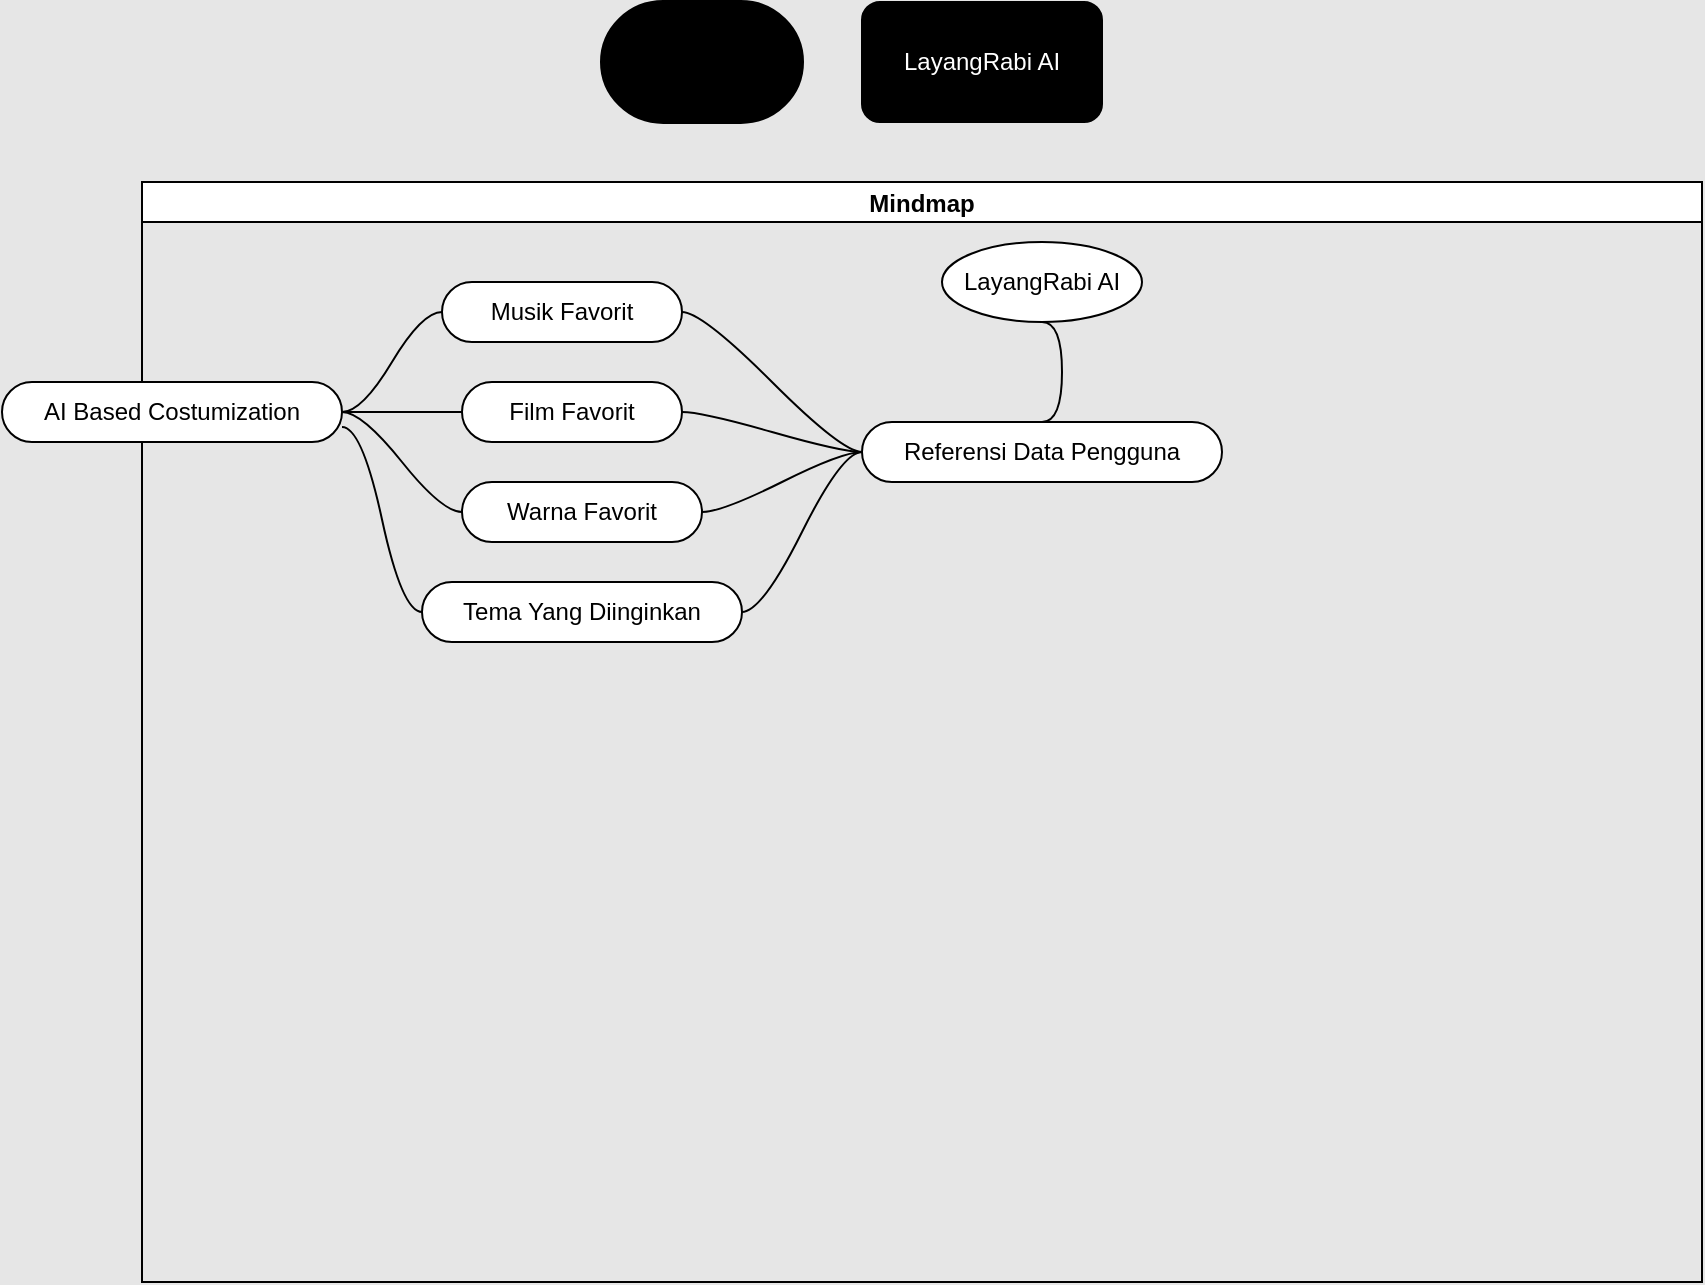 <mxfile version="22.1.5" type="github">
  <diagram name="Page-1" id="UQfQh1v6JwxMXf1f5g66">
    <mxGraphModel dx="1707" dy="1625" grid="1" gridSize="10" guides="1" tooltips="1" connect="1" arrows="1" fold="1" page="1" pageScale="1" pageWidth="827" pageHeight="1169" background="#E6E6E6" math="0" shadow="0">
      <root>
        <mxCell id="0" />
        <mxCell id="1" parent="0" />
        <mxCell id="a6ZQAV9WoeV4s8uq9TPd-1" value="" style="strokeWidth=2;html=1;shape=mxgraph.flowchart.terminator;whiteSpace=wrap;fillColor=#000000;fontColor=#FFFFFF;" parent="1" vertex="1">
          <mxGeometry x="120" y="-140" width="100" height="60" as="geometry" />
        </mxCell>
        <mxCell id="a6ZQAV9WoeV4s8uq9TPd-2" value="LayangRabi AI" style="rounded=1;whiteSpace=wrap;html=1;fillColor=#000000;fontColor=#FFFFFF;" parent="1" vertex="1">
          <mxGeometry x="250" y="-140" width="120" height="60" as="geometry" />
        </mxCell>
        <mxCell id="a6ZQAV9WoeV4s8uq9TPd-3" value="Mindmap" style="swimlane;startSize=20;horizontal=1;containerType=tree;" parent="1" vertex="1">
          <mxGeometry x="-110" y="-50" width="780" height="550" as="geometry" />
        </mxCell>
        <mxCell id="a6ZQAV9WoeV4s8uq9TPd-8" value="LayangRabi AI" style="ellipse;whiteSpace=wrap;html=1;align=center;treeFolding=1;treeMoving=1;newEdgeStyle={&quot;edgeStyle&quot;:&quot;entityRelationEdgeStyle&quot;,&quot;startArrow&quot;:&quot;none&quot;,&quot;endArrow&quot;:&quot;none&quot;,&quot;segment&quot;:10,&quot;curved&quot;:1,&quot;sourcePerimeterSpacing&quot;:0,&quot;targetPerimeterSpacing&quot;:0};" parent="a6ZQAV9WoeV4s8uq9TPd-3" vertex="1">
          <mxGeometry x="400" y="30" width="100" height="40" as="geometry" />
        </mxCell>
        <mxCell id="a6ZQAV9WoeV4s8uq9TPd-24" style="edgeStyle=entityRelationEdgeStyle;rounded=0;orthogonalLoop=1;jettySize=auto;html=1;startArrow=none;endArrow=none;segment=10;curved=1;sourcePerimeterSpacing=0;targetPerimeterSpacing=0;exitX=0.5;exitY=0;exitDx=0;exitDy=0;entryX=0.5;entryY=1;entryDx=0;entryDy=0;" parent="a6ZQAV9WoeV4s8uq9TPd-3" source="a6ZQAV9WoeV4s8uq9TPd-16" target="a6ZQAV9WoeV4s8uq9TPd-8" edge="1">
          <mxGeometry relative="1" as="geometry" />
        </mxCell>
        <mxCell id="a6ZQAV9WoeV4s8uq9TPd-16" value="Referensi Data Pengguna" style="whiteSpace=wrap;html=1;rounded=1;arcSize=50;align=center;verticalAlign=middle;strokeWidth=1;autosize=1;spacing=4;treeFolding=1;treeMoving=1;newEdgeStyle={&quot;edgeStyle&quot;:&quot;entityRelationEdgeStyle&quot;,&quot;startArrow&quot;:&quot;none&quot;,&quot;endArrow&quot;:&quot;none&quot;,&quot;segment&quot;:10,&quot;curved&quot;:1,&quot;sourcePerimeterSpacing&quot;:0,&quot;targetPerimeterSpacing&quot;:0};" parent="a6ZQAV9WoeV4s8uq9TPd-3" vertex="1">
          <mxGeometry x="360" y="120" width="180" height="30" as="geometry" />
        </mxCell>
        <mxCell id="a6ZQAV9WoeV4s8uq9TPd-14" value="Musik Favorit" style="whiteSpace=wrap;html=1;rounded=1;arcSize=50;align=center;verticalAlign=middle;strokeWidth=1;autosize=1;spacing=4;treeFolding=1;treeMoving=1;newEdgeStyle={&quot;edgeStyle&quot;:&quot;entityRelationEdgeStyle&quot;,&quot;startArrow&quot;:&quot;none&quot;,&quot;endArrow&quot;:&quot;none&quot;,&quot;segment&quot;:10,&quot;curved&quot;:1,&quot;sourcePerimeterSpacing&quot;:0,&quot;targetPerimeterSpacing&quot;:0};" parent="a6ZQAV9WoeV4s8uq9TPd-3" vertex="1" collapsed="1">
          <mxGeometry x="150" y="50" width="120" height="30" as="geometry" />
        </mxCell>
        <mxCell id="a6ZQAV9WoeV4s8uq9TPd-13" value="" style="edgeStyle=entityRelationEdgeStyle;startArrow=none;endArrow=none;segment=10;curved=1;sourcePerimeterSpacing=0;targetPerimeterSpacing=0;rounded=0;" parent="a6ZQAV9WoeV4s8uq9TPd-3" source="a6ZQAV9WoeV4s8uq9TPd-16" target="a6ZQAV9WoeV4s8uq9TPd-14" edge="1">
          <mxGeometry relative="1" as="geometry">
            <mxPoint x="160" y="-60" as="sourcePoint" />
          </mxGeometry>
        </mxCell>
        <mxCell id="a6ZQAV9WoeV4s8uq9TPd-11" value="Film Favorit" style="whiteSpace=wrap;html=1;rounded=1;arcSize=50;align=center;verticalAlign=middle;strokeWidth=1;autosize=1;spacing=4;treeFolding=1;treeMoving=1;newEdgeStyle={&quot;edgeStyle&quot;:&quot;entityRelationEdgeStyle&quot;,&quot;startArrow&quot;:&quot;none&quot;,&quot;endArrow&quot;:&quot;none&quot;,&quot;segment&quot;:10,&quot;curved&quot;:1,&quot;sourcePerimeterSpacing&quot;:0,&quot;targetPerimeterSpacing&quot;:0};" parent="a6ZQAV9WoeV4s8uq9TPd-3" vertex="1">
          <mxGeometry x="160" y="100" width="110" height="30" as="geometry" />
        </mxCell>
        <mxCell id="a6ZQAV9WoeV4s8uq9TPd-15" value="" style="edgeStyle=entityRelationEdgeStyle;startArrow=none;endArrow=none;segment=10;curved=1;sourcePerimeterSpacing=0;targetPerimeterSpacing=0;rounded=0;" parent="a6ZQAV9WoeV4s8uq9TPd-3" source="a6ZQAV9WoeV4s8uq9TPd-16" target="a6ZQAV9WoeV4s8uq9TPd-11" edge="1">
          <mxGeometry relative="1" as="geometry">
            <mxPoint x="420" y="10" as="sourcePoint" />
          </mxGeometry>
        </mxCell>
        <mxCell id="a6ZQAV9WoeV4s8uq9TPd-19" value="Warna Favorit" style="whiteSpace=wrap;html=1;rounded=1;arcSize=50;align=center;verticalAlign=middle;strokeWidth=1;autosize=1;spacing=4;treeFolding=1;treeMoving=1;newEdgeStyle={&quot;edgeStyle&quot;:&quot;entityRelationEdgeStyle&quot;,&quot;startArrow&quot;:&quot;none&quot;,&quot;endArrow&quot;:&quot;none&quot;,&quot;segment&quot;:10,&quot;curved&quot;:1,&quot;sourcePerimeterSpacing&quot;:0,&quot;targetPerimeterSpacing&quot;:0};" parent="a6ZQAV9WoeV4s8uq9TPd-3" vertex="1">
          <mxGeometry x="160" y="150" width="120" height="30" as="geometry" />
        </mxCell>
        <mxCell id="a6ZQAV9WoeV4s8uq9TPd-18" value="" style="edgeStyle=entityRelationEdgeStyle;startArrow=none;endArrow=none;segment=10;curved=1;sourcePerimeterSpacing=0;targetPerimeterSpacing=0;rounded=0;" parent="a6ZQAV9WoeV4s8uq9TPd-3" source="a6ZQAV9WoeV4s8uq9TPd-16" target="a6ZQAV9WoeV4s8uq9TPd-19" edge="1">
          <mxGeometry relative="1" as="geometry">
            <mxPoint x="460" y="50" as="sourcePoint" />
          </mxGeometry>
        </mxCell>
        <mxCell id="a6ZQAV9WoeV4s8uq9TPd-25" value="" style="edgeStyle=entityRelationEdgeStyle;rounded=0;orthogonalLoop=1;jettySize=auto;html=1;startArrow=none;endArrow=none;segment=10;curved=1;sourcePerimeterSpacing=0;targetPerimeterSpacing=0;" parent="a6ZQAV9WoeV4s8uq9TPd-3" source="a6ZQAV9WoeV4s8uq9TPd-16" target="a6ZQAV9WoeV4s8uq9TPd-26" edge="1">
          <mxGeometry relative="1" as="geometry" />
        </mxCell>
        <mxCell id="a6ZQAV9WoeV4s8uq9TPd-26" value="Tema Yang Diinginkan" style="whiteSpace=wrap;html=1;rounded=1;arcSize=50;align=center;verticalAlign=middle;strokeWidth=1;autosize=1;spacing=4;treeFolding=1;treeMoving=1;newEdgeStyle={&quot;edgeStyle&quot;:&quot;entityRelationEdgeStyle&quot;,&quot;startArrow&quot;:&quot;none&quot;,&quot;endArrow&quot;:&quot;none&quot;,&quot;segment&quot;:10,&quot;curved&quot;:1,&quot;sourcePerimeterSpacing&quot;:0,&quot;targetPerimeterSpacing&quot;:0};" parent="a6ZQAV9WoeV4s8uq9TPd-3" vertex="1">
          <mxGeometry x="140" y="200" width="160" height="30" as="geometry" />
        </mxCell>
        <mxCell id="a6ZQAV9WoeV4s8uq9TPd-21" value="AI Based Costumization" style="whiteSpace=wrap;html=1;rounded=1;arcSize=50;align=center;verticalAlign=middle;strokeWidth=1;autosize=1;spacing=4;treeFolding=1;treeMoving=1;newEdgeStyle={&quot;edgeStyle&quot;:&quot;entityRelationEdgeStyle&quot;,&quot;startArrow&quot;:&quot;none&quot;,&quot;endArrow&quot;:&quot;none&quot;,&quot;segment&quot;:10,&quot;curved&quot;:1,&quot;sourcePerimeterSpacing&quot;:0,&quot;targetPerimeterSpacing&quot;:0};" parent="1" vertex="1" collapsed="1">
          <mxGeometry x="-180" y="50" width="170" height="30" as="geometry" />
        </mxCell>
        <mxCell id="a6ZQAV9WoeV4s8uq9TPd-20" value="" style="edgeStyle=entityRelationEdgeStyle;startArrow=none;endArrow=none;segment=10;curved=1;sourcePerimeterSpacing=0;targetPerimeterSpacing=0;rounded=0;" parent="1" source="a6ZQAV9WoeV4s8uq9TPd-14" target="a6ZQAV9WoeV4s8uq9TPd-21" edge="1">
          <mxGeometry relative="1" as="geometry">
            <mxPoint x="140" y="35" as="sourcePoint" />
          </mxGeometry>
        </mxCell>
        <mxCell id="a6ZQAV9WoeV4s8uq9TPd-22" style="edgeStyle=entityRelationEdgeStyle;rounded=0;orthogonalLoop=1;jettySize=auto;html=1;startArrow=none;endArrow=none;segment=10;curved=1;sourcePerimeterSpacing=0;targetPerimeterSpacing=0;" parent="1" source="a6ZQAV9WoeV4s8uq9TPd-11" target="a6ZQAV9WoeV4s8uq9TPd-21" edge="1">
          <mxGeometry relative="1" as="geometry" />
        </mxCell>
        <mxCell id="a6ZQAV9WoeV4s8uq9TPd-23" style="edgeStyle=entityRelationEdgeStyle;rounded=0;orthogonalLoop=1;jettySize=auto;html=1;startArrow=none;endArrow=none;segment=10;curved=1;sourcePerimeterSpacing=0;targetPerimeterSpacing=0;" parent="1" source="a6ZQAV9WoeV4s8uq9TPd-19" target="a6ZQAV9WoeV4s8uq9TPd-21" edge="1">
          <mxGeometry relative="1" as="geometry" />
        </mxCell>
        <mxCell id="4E_IpwTKP6DfUhpd0Ovg-1" style="edgeStyle=entityRelationEdgeStyle;rounded=0;orthogonalLoop=1;jettySize=auto;html=1;startArrow=none;endArrow=none;segment=10;curved=1;sourcePerimeterSpacing=0;targetPerimeterSpacing=0;exitX=0;exitY=0.5;exitDx=0;exitDy=0;entryX=1;entryY=0.75;entryDx=0;entryDy=0;" edge="1" parent="1" source="a6ZQAV9WoeV4s8uq9TPd-26" target="a6ZQAV9WoeV4s8uq9TPd-21">
          <mxGeometry relative="1" as="geometry" />
        </mxCell>
      </root>
    </mxGraphModel>
  </diagram>
</mxfile>

